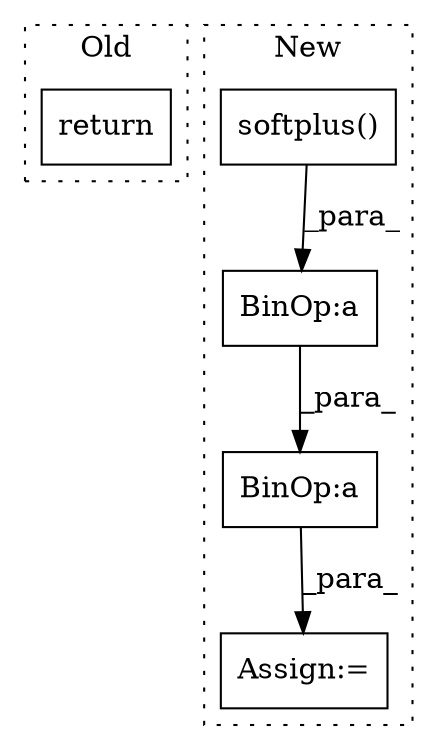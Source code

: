 digraph G {
subgraph cluster0 {
1 [label="return" a="93" s="1656" l="7" shape="box"];
label = "Old";
style="dotted";
}
subgraph cluster1 {
2 [label="softplus()" a="75" s="2078,2131" l="11,1" shape="box"];
3 [label="BinOp:a" a="82" s="2165" l="3" shape="box"];
4 [label="Assign:=" a="68" s="2147" l="3" shape="box"];
5 [label="BinOp:a" a="82" s="2075" l="3" shape="box"];
label = "New";
style="dotted";
}
2 -> 5 [label="_para_"];
3 -> 4 [label="_para_"];
5 -> 3 [label="_para_"];
}